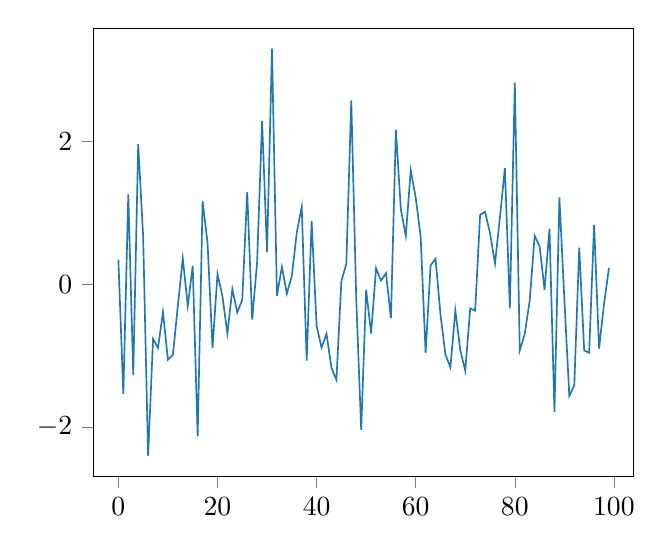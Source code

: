 % This file was created by matplotlib2tikz v0.6.17.
\begin{tikzpicture}

\definecolor{color0}{rgb}{0.122,0.467,0.706}

\begin{axis}[
xmin=-4.95, xmax=103.95,
ymin=-2.692, ymax=3.59,
tick align=outside,
tick pos=left,
x grid style={white!69.02!black},
y grid style={white!69.02!black}
]
\addplot [semithick, color0, forget plot]
table {%
0 0.346
1 -1.534
2 1.262
3 -1.267
4 1.966
5 0.671
6 -2.406
7 -0.763
8 -0.89
9 -0.386
10 -1.056
11 -0.988
12 -0.3
13 0.365
14 -0.301
15 0.261
16 -2.129
17 1.165
18 0.576
19 -0.889
20 0.146
21 -0.166
22 -0.686
23 -0.067
24 -0.391
25 -0.215
26 1.295
27 -0.494
28 0.313
29 2.29
30 0.455
31 3.305
32 -0.161
33 0.246
34 -0.129
35 0.117
36 0.727
37 1.09
38 -1.067
39 0.887
40 -0.58
41 -0.886
42 -0.693
43 -1.168
44 -1.338
45 0.044
46 0.289
47 2.579
48 -0.203
49 -2.039
50 -0.073
51 -0.689
52 0.225
53 0.053
54 0.157
55 -0.47
56 2.167
57 1.056
58 0.681
59 1.6
60 1.217
61 0.671
62 -0.96
63 0.264
64 0.361
65 -0.423
66 -0.983
67 -1.161
68 -0.366
69 -0.923
70 -1.208
71 -0.336
72 -0.367
73 0.975
74 1.017
75 0.717
76 0.292
77 0.94
78 1.632
79 -0.337
80 2.828
81 -0.924
82 -0.697
83 -0.23
84 0.683
85 0.534
86 -0.074
87 0.782
88 -1.787
89 1.218
90 -0.209
91 -1.562
92 -1.415
93 0.515
94 -0.924
95 -0.959
96 0.835
97 -0.898
98 -0.274
99 0.231
};
\end{axis}

\end{tikzpicture}